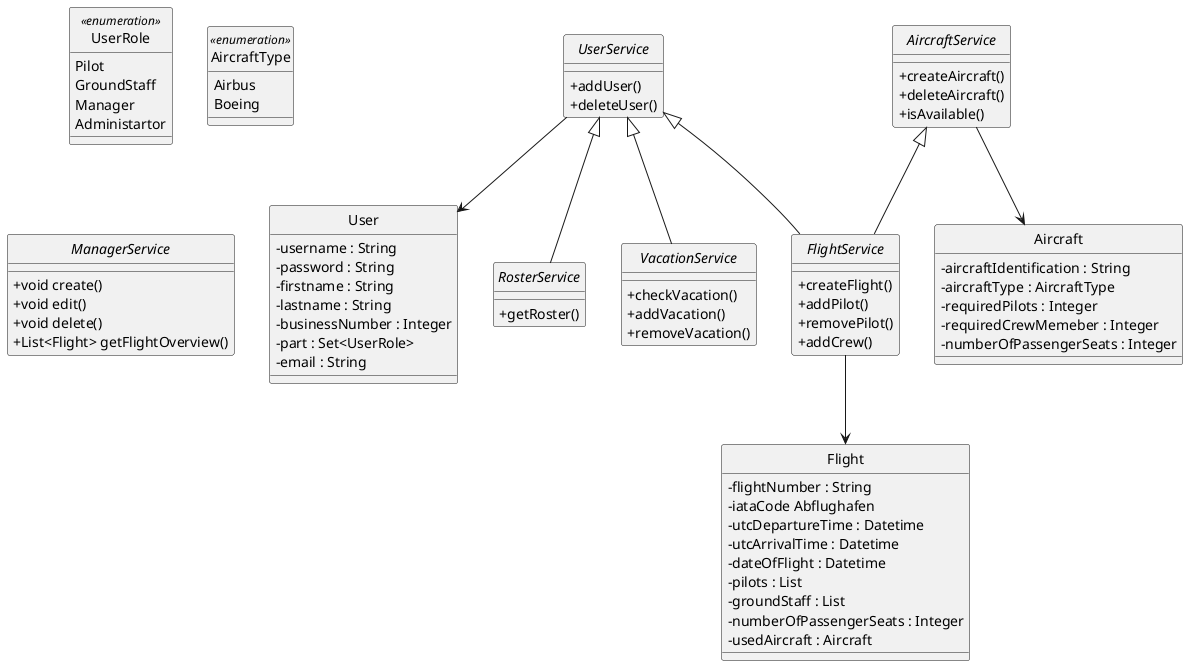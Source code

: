 @startuml
skinparam monochrome true
skinparam classAttributeIconSize 0
skinparam shadowing false
hide circle

class User {
    - username : String
    - password : String
    - firstname : String
    - lastname : String
    - businessNumber : Integer
    - part : Set<UserRole>
    - email : String
}

class UserRole <<enumeration>> {
    Pilot
    GroundStaff
    Manager
    Administartor
}


class Aircraft {
    - aircraftIdentification : String
    - aircraftType : AircraftType
    - requiredPilots : Integer
    - requiredCrewMemeber : Integer
    - numberOfPassengerSeats : Integer
}

class AircraftType <<enumeration>> {
    Airbus
    Boeing
}

class Flight {
    - flightNumber : String
    - iataCode Abflughafen
    - utcDepartureTime : Datetime
    - utcArrivalTime : Datetime
    - dateOfFlight : Datetime
    - pilots : List
    - groundStaff : List
    - numberOfPassengerSeats : Integer
    - usedAircraft : Aircraft
}

interface ManagerService {
    + void create()
    + void edit()
    + void delete()
    + List<Flight> getFlightOverview()
}

interface FlightService {
    + createFlight()
    + addPilot()
    + removePilot()
    + addCrew()
}

interface AircraftService {
    + createAircraft()
    + deleteAircraft()
    + isAvailable()
}

interface UserService {
    + addUser()
    + deleteUser()
}

interface RosterService {
    + getRoster()
}

interface VacationService {
    + checkVacation()
    + addVacation()
    + removeVacation()
}

UserService --> User
UserService <|-- VacationService
UserService <|-- RosterService
UserService <|-- FlightService
AircraftService <|-- FlightService
FlightService --> Flight
AircraftService --> Aircraft

@enduml
